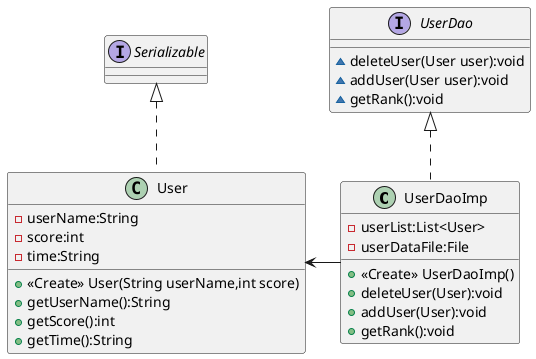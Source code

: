 @startuml
class UserDaoImp {
- userList:List<User>
- userDataFile:File
+ <<Create>> UserDaoImp()
+ deleteUser(User):void
+ addUser(User):void
+ getRank():void
}
class User {
- userName:String
- score:int
- time:String
+ <<Create>> User(String userName,int score)
+ getUserName():String
+ getScore():int
+ getTime():String
}
interface UserDao {
~ deleteUser(User user):void
~ addUser(User user):void
~ getRank():void
}

interface Serializable{}

UserDao <|.. UserDaoImp
Serializable <|.. User
User <- UserDaoImp
@enduml